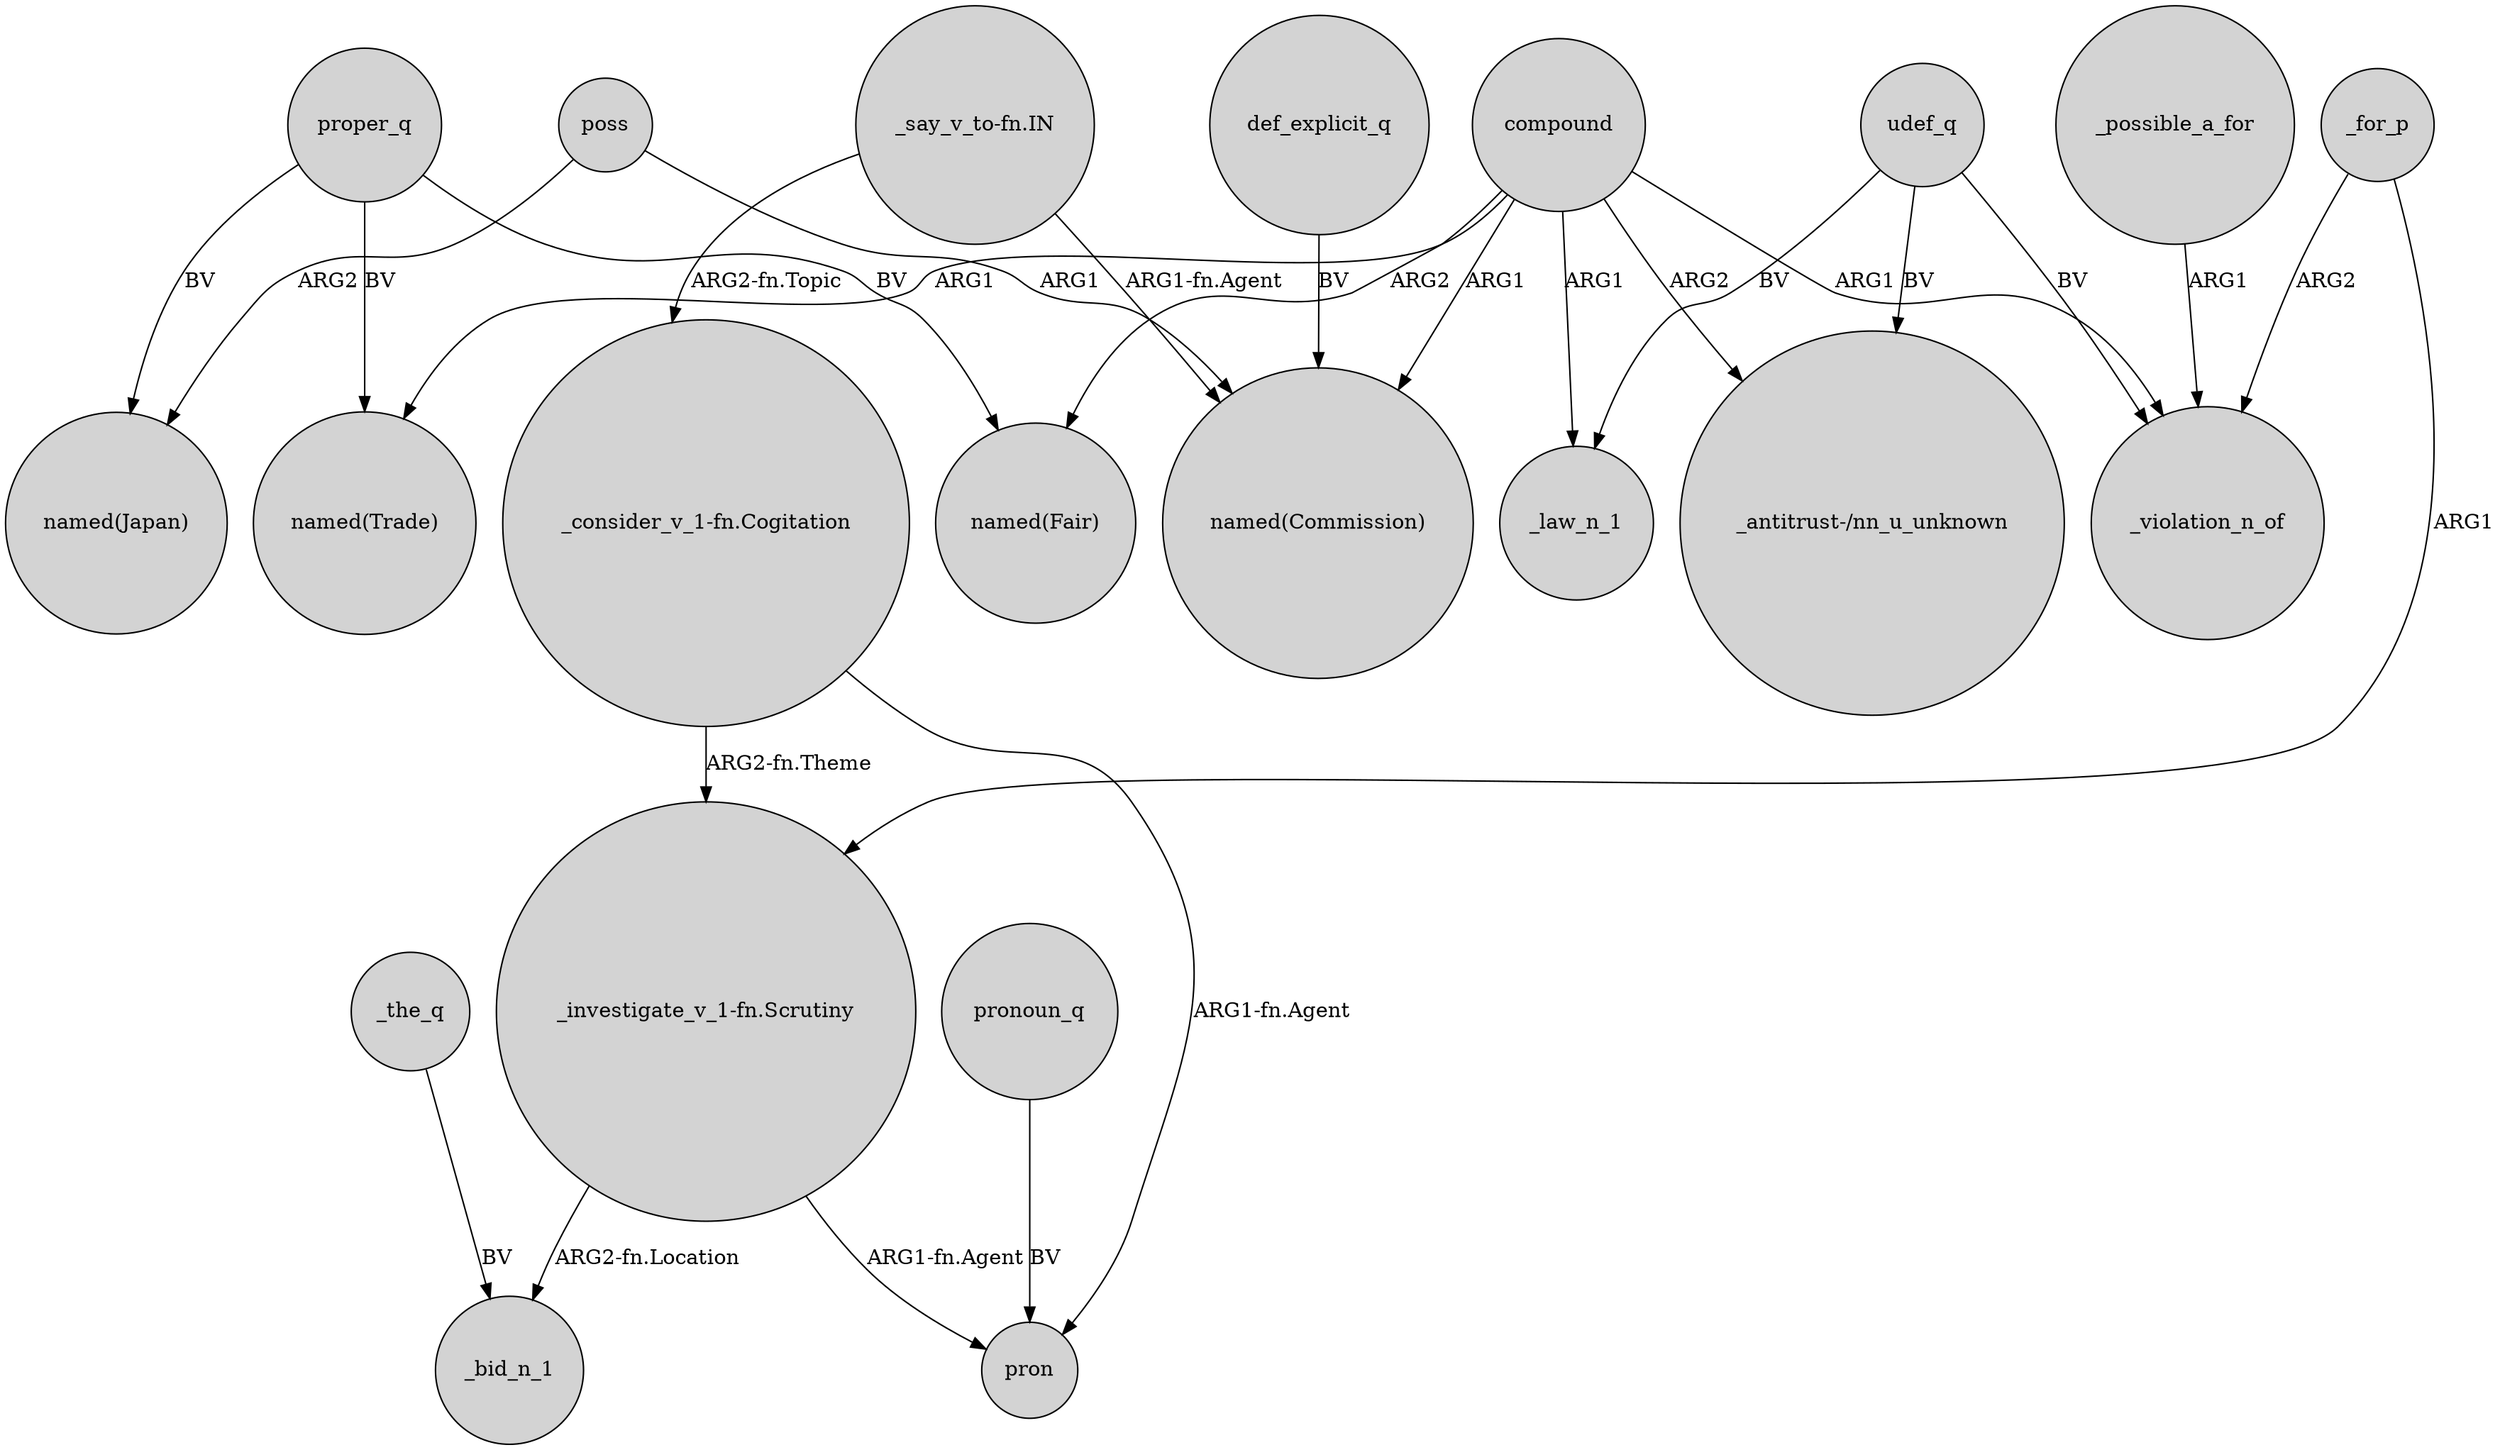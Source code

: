 digraph {
	node [shape=circle style=filled]
	"_consider_v_1-fn.Cogitation" -> pron [label="ARG1-fn.Agent"]
	compound -> "named(Commission)" [label=ARG1]
	poss -> "named(Commission)" [label=ARG1]
	"_investigate_v_1-fn.Scrutiny" -> _bid_n_1 [label="ARG2-fn.Location"]
	"_investigate_v_1-fn.Scrutiny" -> pron [label="ARG1-fn.Agent"]
	"_say_v_to-fn.IN" -> "_consider_v_1-fn.Cogitation" [label="ARG2-fn.Topic"]
	compound -> _violation_n_of [label=ARG1]
	udef_q -> _law_n_1 [label=BV]
	proper_q -> "named(Trade)" [label=BV]
	udef_q -> "_antitrust-/nn_u_unknown" [label=BV]
	proper_q -> "named(Japan)" [label=BV]
	proper_q -> "named(Fair)" [label=BV]
	pronoun_q -> pron [label=BV]
	poss -> "named(Japan)" [label=ARG2]
	compound -> "named(Fair)" [label=ARG2]
	"_consider_v_1-fn.Cogitation" -> "_investigate_v_1-fn.Scrutiny" [label="ARG2-fn.Theme"]
	_possible_a_for -> _violation_n_of [label=ARG1]
	def_explicit_q -> "named(Commission)" [label=BV]
	compound -> "named(Trade)" [label=ARG1]
	"_say_v_to-fn.IN" -> "named(Commission)" [label="ARG1-fn.Agent"]
	compound -> "_antitrust-/nn_u_unknown" [label=ARG2]
	_for_p -> "_investigate_v_1-fn.Scrutiny" [label=ARG1]
	udef_q -> _violation_n_of [label=BV]
	_for_p -> _violation_n_of [label=ARG2]
	_the_q -> _bid_n_1 [label=BV]
	compound -> _law_n_1 [label=ARG1]
}
